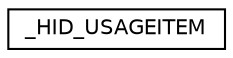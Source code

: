 digraph "Graphical Class Hierarchy"
{
  edge [fontname="Helvetica",fontsize="10",labelfontname="Helvetica",labelfontsize="10"];
  node [fontname="Helvetica",fontsize="10",shape=record];
  rankdir="LR";
  Node1 [label="_HID_USAGEITEM",height=0.2,width=0.4,color="black", fillcolor="white", style="filled",URL="$struct___h_i_d___u_s_a_g_e_i_t_e_m.html"];
}
